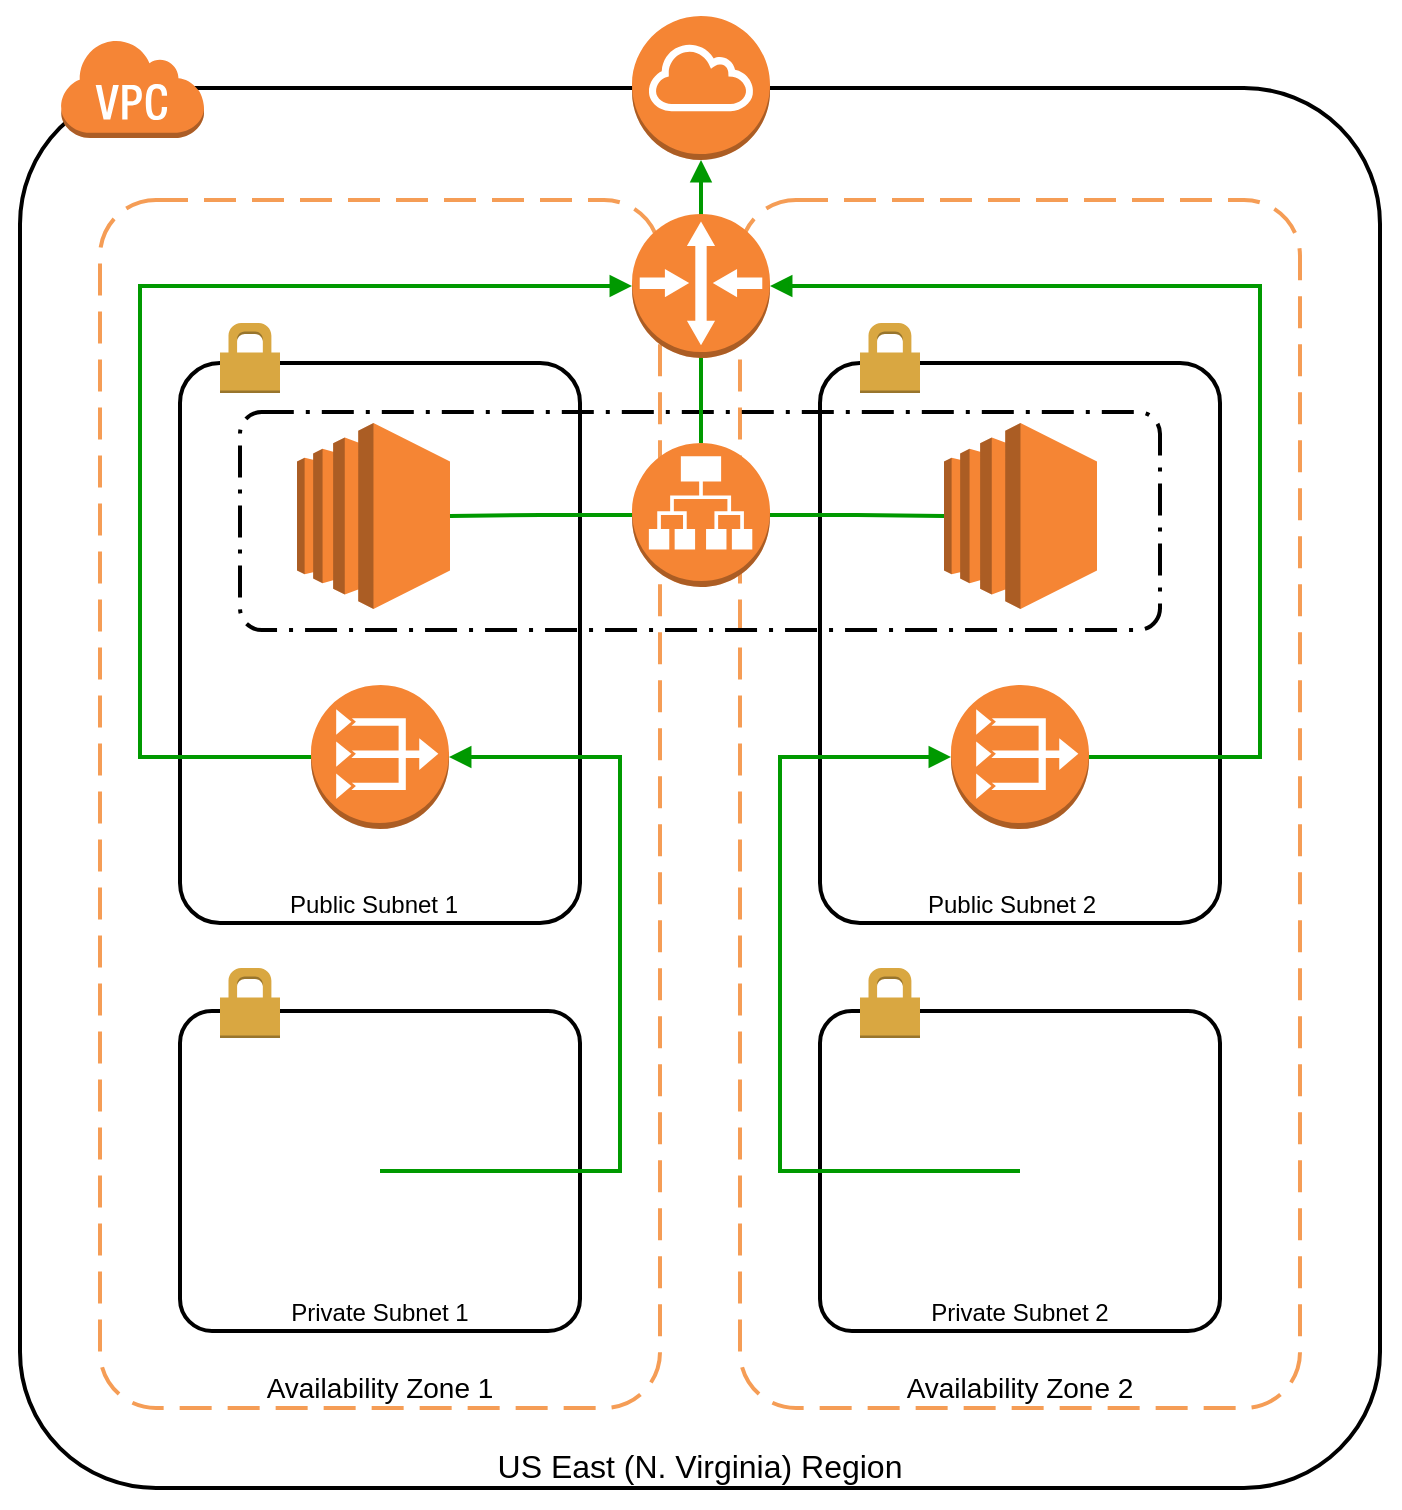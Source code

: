 <mxfile version="11.0.5" type="github"><diagram id="NBuzykiXZqDgpGrnV-WK" name="Page-1"><mxGraphModel dx="939" dy="576" grid="1" gridSize="10" guides="1" tooltips="1" connect="1" arrows="1" fold="1" page="1" pageScale="1" pageWidth="850" pageHeight="1100" math="0" shadow="0"><root><mxCell id="0"/><mxCell id="1" parent="0"/><mxCell id="_qp9qb1tDxuJyNr31mA4-26" value="" style="rounded=0;whiteSpace=wrap;html=1;fontSize=14;strokeColor=none;" parent="1" vertex="1"><mxGeometry x="30" y="16" width="700" height="754" as="geometry"/></mxCell><mxCell id="_qp9qb1tDxuJyNr31mA4-1" value="US East (N. Virginia) Region" style="rounded=1;arcSize=10;dashed=0;strokeColor=#000000;fillColor=none;gradientColor=none;strokeWidth=2;verticalAlign=bottom;fontSize=16;" parent="1" vertex="1"><mxGeometry x="40" y="60" width="680" height="700" as="geometry"/></mxCell><mxCell id="_qp9qb1tDxuJyNr31mA4-3" value="Availability Zone 1" style="rounded=1;arcSize=10;dashed=1;strokeColor=#F59D56;fillColor=none;gradientColor=none;dashPattern=8 4;strokeWidth=2;verticalAlign=bottom;fontSize=14;" parent="1" vertex="1"><mxGeometry x="80" y="116" width="280" height="604" as="geometry"/></mxCell><mxCell id="_qp9qb1tDxuJyNr31mA4-4" value="Public Subnet 1" style="rounded=1;arcSize=10;dashed=0;strokeColor=#000000;fillColor=none;gradientColor=none;strokeWidth=2;verticalAlign=bottom;align=center;spacingRight=6;" parent="1" vertex="1"><mxGeometry x="120" y="197.5" width="200" height="280" as="geometry"/></mxCell><mxCell id="_qp9qb1tDxuJyNr31mA4-6" value="Private Subnet 1" style="rounded=1;arcSize=10;dashed=0;strokeColor=#000000;fillColor=none;gradientColor=none;strokeWidth=2;verticalAlign=bottom;" parent="1" vertex="1"><mxGeometry x="120" y="521.5" width="200" height="160" as="geometry"/></mxCell><mxCell id="_qp9qb1tDxuJyNr31mA4-9" value="Availability Zone 2" style="rounded=1;arcSize=10;dashed=1;strokeColor=#F59D56;fillColor=none;gradientColor=none;dashPattern=8 4;strokeWidth=2;verticalAlign=bottom;fontSize=14;" parent="1" vertex="1"><mxGeometry x="400" y="116" width="280" height="604" as="geometry"/></mxCell><mxCell id="_qp9qb1tDxuJyNr31mA4-10" value="Public Subnet 2" style="rounded=1;arcSize=10;dashed=0;strokeColor=#000000;fillColor=none;gradientColor=none;strokeWidth=2;verticalAlign=bottom;align=center;spacingRight=8;" parent="1" vertex="1"><mxGeometry x="440" y="197.5" width="200" height="280" as="geometry"/></mxCell><mxCell id="_qp9qb1tDxuJyNr31mA4-12" value="Private Subnet 2" style="rounded=1;arcSize=10;dashed=0;strokeColor=#000000;fillColor=none;gradientColor=none;strokeWidth=2;verticalAlign=bottom;" parent="1" vertex="1"><mxGeometry x="440" y="521.5" width="200" height="160" as="geometry"/></mxCell><mxCell id="_qp9qb1tDxuJyNr31mA4-21" value="" style="rounded=1;arcSize=10;dashed=1;strokeColor=#000000;fillColor=none;gradientColor=none;dashPattern=8 3 1 3;strokeWidth=2;verticalAlign=bottom;labelBackgroundColor=#ffffff;labelBorderColor=#FFFFFF;" parent="1" vertex="1"><mxGeometry x="150" y="222" width="460" height="109" as="geometry"/></mxCell><mxCell id="_qp9qb1tDxuJyNr31mA4-2" value="" style="dashed=0;html=1;shape=mxgraph.aws3.virtual_private_cloud;fillColor=#F58536;gradientColor=none;dashed=0;" parent="1" vertex="1"><mxGeometry x="60" y="35" width="72" height="50" as="geometry"/></mxCell><mxCell id="_qp9qb1tDxuJyNr31mA4-5" value="" style="dashed=0;html=1;shape=mxgraph.aws3.permissions;fillColor=#D9A741;gradientColor=none;dashed=0;" parent="1" vertex="1"><mxGeometry x="140" y="177.5" width="30" height="35" as="geometry"/></mxCell><mxCell id="_qp9qb1tDxuJyNr31mA4-7" value="" style="dashed=0;html=1;shape=mxgraph.aws3.permissions;fillColor=#D9A741;gradientColor=none;dashed=0;" parent="1" vertex="1"><mxGeometry x="140" y="500" width="30" height="35" as="geometry"/></mxCell><mxCell id="_qp9qb1tDxuJyNr31mA4-8" value="" style="outlineConnect=0;dashed=0;verticalLabelPosition=bottom;verticalAlign=top;align=center;html=1;shape=mxgraph.aws3.ec2;fillColor=#F58534;gradientColor=none;" parent="1" vertex="1"><mxGeometry x="178.5" y="227.5" width="76.5" height="93" as="geometry"/></mxCell><mxCell id="_qp9qb1tDxuJyNr31mA4-11" value="" style="dashed=0;html=1;shape=mxgraph.aws3.permissions;fillColor=#D9A741;gradientColor=none;dashed=0;" parent="1" vertex="1"><mxGeometry x="460" y="177.5" width="30" height="35" as="geometry"/></mxCell><mxCell id="_qp9qb1tDxuJyNr31mA4-13" value="" style="dashed=0;html=1;shape=mxgraph.aws3.permissions;fillColor=#D9A741;gradientColor=none;dashed=0;" parent="1" vertex="1"><mxGeometry x="460" y="500" width="30" height="35" as="geometry"/></mxCell><mxCell id="_qp9qb1tDxuJyNr31mA4-14" value="" style="outlineConnect=0;dashed=0;verticalLabelPosition=bottom;verticalAlign=top;align=center;html=1;shape=mxgraph.aws3.ec2;fillColor=#F58534;gradientColor=none;" parent="1" vertex="1"><mxGeometry x="502" y="227.5" width="76.5" height="93" as="geometry"/></mxCell><mxCell id="EzEJbP6kQnZhZ2LJiGWq-1" style="edgeStyle=orthogonalEdgeStyle;rounded=0;orthogonalLoop=1;jettySize=auto;html=1;strokeColor=#009900;endArrow=block;endFill=1;startArrow=none;startFill=0;fillColor=#d5e8d4;strokeWidth=2;exitX=0.5;exitY=0;exitDx=0;exitDy=0;exitPerimeter=0;" edge="1" parent="1" source="_qp9qb1tDxuJyNr31mA4-22" target="_qp9qb1tDxuJyNr31mA4-15"><mxGeometry relative="1" as="geometry"/></mxCell><mxCell id="_qp9qb1tDxuJyNr31mA4-15" value="" style="outlineConnect=0;dashed=0;verticalLabelPosition=bottom;verticalAlign=top;align=center;html=1;shape=mxgraph.aws3.internet_gateway;fillColor=#F58534;gradientColor=none;" parent="1" vertex="1"><mxGeometry x="346" y="24" width="69" height="72" as="geometry"/></mxCell><mxCell id="EzEJbP6kQnZhZ2LJiGWq-7" style="edgeStyle=orthogonalEdgeStyle;rounded=0;orthogonalLoop=1;jettySize=auto;html=1;endArrow=block;endFill=1;strokeColor=#009900;exitX=0.5;exitY=0.5;exitDx=0;exitDy=0;exitPerimeter=0;fillColor=#d5e8d4;startArrow=none;startFill=0;strokeWidth=2;entryX=1;entryY=0.5;entryDx=0;entryDy=0;entryPerimeter=0;" edge="1" parent="1" source="_qp9qb1tDxuJyNr31mA4-6" target="_qp9qb1tDxuJyNr31mA4-16"><mxGeometry relative="1" as="geometry"><Array as="points"><mxPoint x="340" y="602"/><mxPoint x="340" y="395"/></Array></mxGeometry></mxCell><mxCell id="EzEJbP6kQnZhZ2LJiGWq-9" style="edgeStyle=orthogonalEdgeStyle;rounded=0;orthogonalLoop=1;jettySize=auto;html=1;exitX=0;exitY=0.5;exitDx=0;exitDy=0;exitPerimeter=0;entryX=0;entryY=0.5;entryDx=0;entryDy=0;entryPerimeter=0;endArrow=block;endFill=1;strokeColor=#009900;fillColor=#d5e8d4;startArrow=none;startFill=0;strokeWidth=2;" edge="1" parent="1" source="_qp9qb1tDxuJyNr31mA4-16" target="EzEJbP6kQnZhZ2LJiGWq-11"><mxGeometry relative="1" as="geometry"><Array as="points"><mxPoint x="100" y="395"/><mxPoint x="100" y="159"/></Array></mxGeometry></mxCell><mxCell id="_qp9qb1tDxuJyNr31mA4-16" value="" style="outlineConnect=0;dashed=0;verticalLabelPosition=bottom;verticalAlign=top;align=center;html=1;shape=mxgraph.aws3.vpc_nat_gateway;fillColor=#F58534;gradientColor=none;" parent="1" vertex="1"><mxGeometry x="185.5" y="358.5" width="69" height="72" as="geometry"/></mxCell><mxCell id="EzEJbP6kQnZhZ2LJiGWq-6" style="edgeStyle=orthogonalEdgeStyle;rounded=0;orthogonalLoop=1;jettySize=auto;html=1;endArrow=block;endFill=1;strokeColor=#009900;exitX=0.5;exitY=0.5;exitDx=0;exitDy=0;exitPerimeter=0;fillColor=#d5e8d4;startArrow=none;startFill=0;strokeWidth=2;entryX=0;entryY=0.5;entryDx=0;entryDy=0;entryPerimeter=0;" edge="1" parent="1" source="_qp9qb1tDxuJyNr31mA4-12" target="_qp9qb1tDxuJyNr31mA4-19"><mxGeometry relative="1" as="geometry"><Array as="points"><mxPoint x="420" y="602"/><mxPoint x="420" y="395"/></Array></mxGeometry></mxCell><mxCell id="EzEJbP6kQnZhZ2LJiGWq-8" style="edgeStyle=orthogonalEdgeStyle;rounded=0;orthogonalLoop=1;jettySize=auto;html=1;entryX=1;entryY=0.5;entryDx=0;entryDy=0;entryPerimeter=0;endArrow=block;endFill=1;strokeColor=#009900;exitX=1;exitY=0.5;exitDx=0;exitDy=0;exitPerimeter=0;fillColor=#d5e8d4;startArrow=none;startFill=0;strokeWidth=2;" edge="1" parent="1" source="_qp9qb1tDxuJyNr31mA4-19" target="EzEJbP6kQnZhZ2LJiGWq-11"><mxGeometry relative="1" as="geometry"><Array as="points"><mxPoint x="660" y="395"/><mxPoint x="660" y="159"/></Array></mxGeometry></mxCell><mxCell id="_qp9qb1tDxuJyNr31mA4-19" value="" style="outlineConnect=0;dashed=0;verticalLabelPosition=bottom;verticalAlign=top;align=center;html=1;shape=mxgraph.aws3.vpc_nat_gateway;fillColor=#F58534;gradientColor=none;" parent="1" vertex="1"><mxGeometry x="505.5" y="358.5" width="69" height="72" as="geometry"/></mxCell><mxCell id="EzEJbP6kQnZhZ2LJiGWq-2" style="edgeStyle=orthogonalEdgeStyle;rounded=0;orthogonalLoop=1;jettySize=auto;html=1;endArrow=none;endFill=0;strokeColor=#009900;entryX=0;entryY=0.5;entryDx=0;entryDy=0;entryPerimeter=0;fillColor=#d5e8d4;startArrow=none;startFill=0;strokeWidth=2;" edge="1" parent="1" source="_qp9qb1tDxuJyNr31mA4-22" target="_qp9qb1tDxuJyNr31mA4-14"><mxGeometry relative="1" as="geometry"/></mxCell><mxCell id="EzEJbP6kQnZhZ2LJiGWq-3" style="edgeStyle=orthogonalEdgeStyle;rounded=0;orthogonalLoop=1;jettySize=auto;html=1;endArrow=none;endFill=0;strokeColor=#009900;entryX=1;entryY=0.5;entryDx=0;entryDy=0;entryPerimeter=0;fillColor=#d5e8d4;startArrow=none;startFill=0;strokeWidth=2;" edge="1" parent="1" source="_qp9qb1tDxuJyNr31mA4-22" target="_qp9qb1tDxuJyNr31mA4-8"><mxGeometry relative="1" as="geometry"><mxPoint x="260" y="277.5" as="targetPoint"/></mxGeometry></mxCell><mxCell id="_qp9qb1tDxuJyNr31mA4-22" value="" style="outlineConnect=0;dashed=0;verticalLabelPosition=bottom;verticalAlign=top;align=center;html=1;shape=mxgraph.aws3.application_load_balancer;fillColor=#F58534;gradientColor=none;" parent="1" vertex="1"><mxGeometry x="346" y="237.5" width="69" height="72" as="geometry"/></mxCell><mxCell id="_qp9qb1tDxuJyNr31mA4-23" value="" style="shape=image;imageAspect=0;aspect=fixed;verticalLabelPosition=bottom;verticalAlign=top;image=https://ih0.redbubble.net/avatar.1565533.100x100.jpg;" parent="1" vertex="1"><mxGeometry x="217" y="255.5" width="38" height="38" as="geometry"/></mxCell><mxCell id="EzEJbP6kQnZhZ2LJiGWq-5" value="" style="shape=image;imageAspect=0;aspect=fixed;verticalLabelPosition=bottom;verticalAlign=top;image=https://ih0.redbubble.net/avatar.1565533.100x100.jpg;" vertex="1" parent="1"><mxGeometry x="540.5" y="255" width="38" height="38" as="geometry"/></mxCell><mxCell id="EzEJbP6kQnZhZ2LJiGWq-11" value="" style="outlineConnect=0;dashed=0;verticalLabelPosition=bottom;verticalAlign=top;align=center;html=1;shape=mxgraph.aws3.router;fillColor=#F58534;gradientColor=none;labelBackgroundColor=#ffffff;strokeWidth=1;" vertex="1" parent="1"><mxGeometry x="346" y="123" width="69" height="72" as="geometry"/></mxCell></root></mxGraphModel></diagram></mxfile>